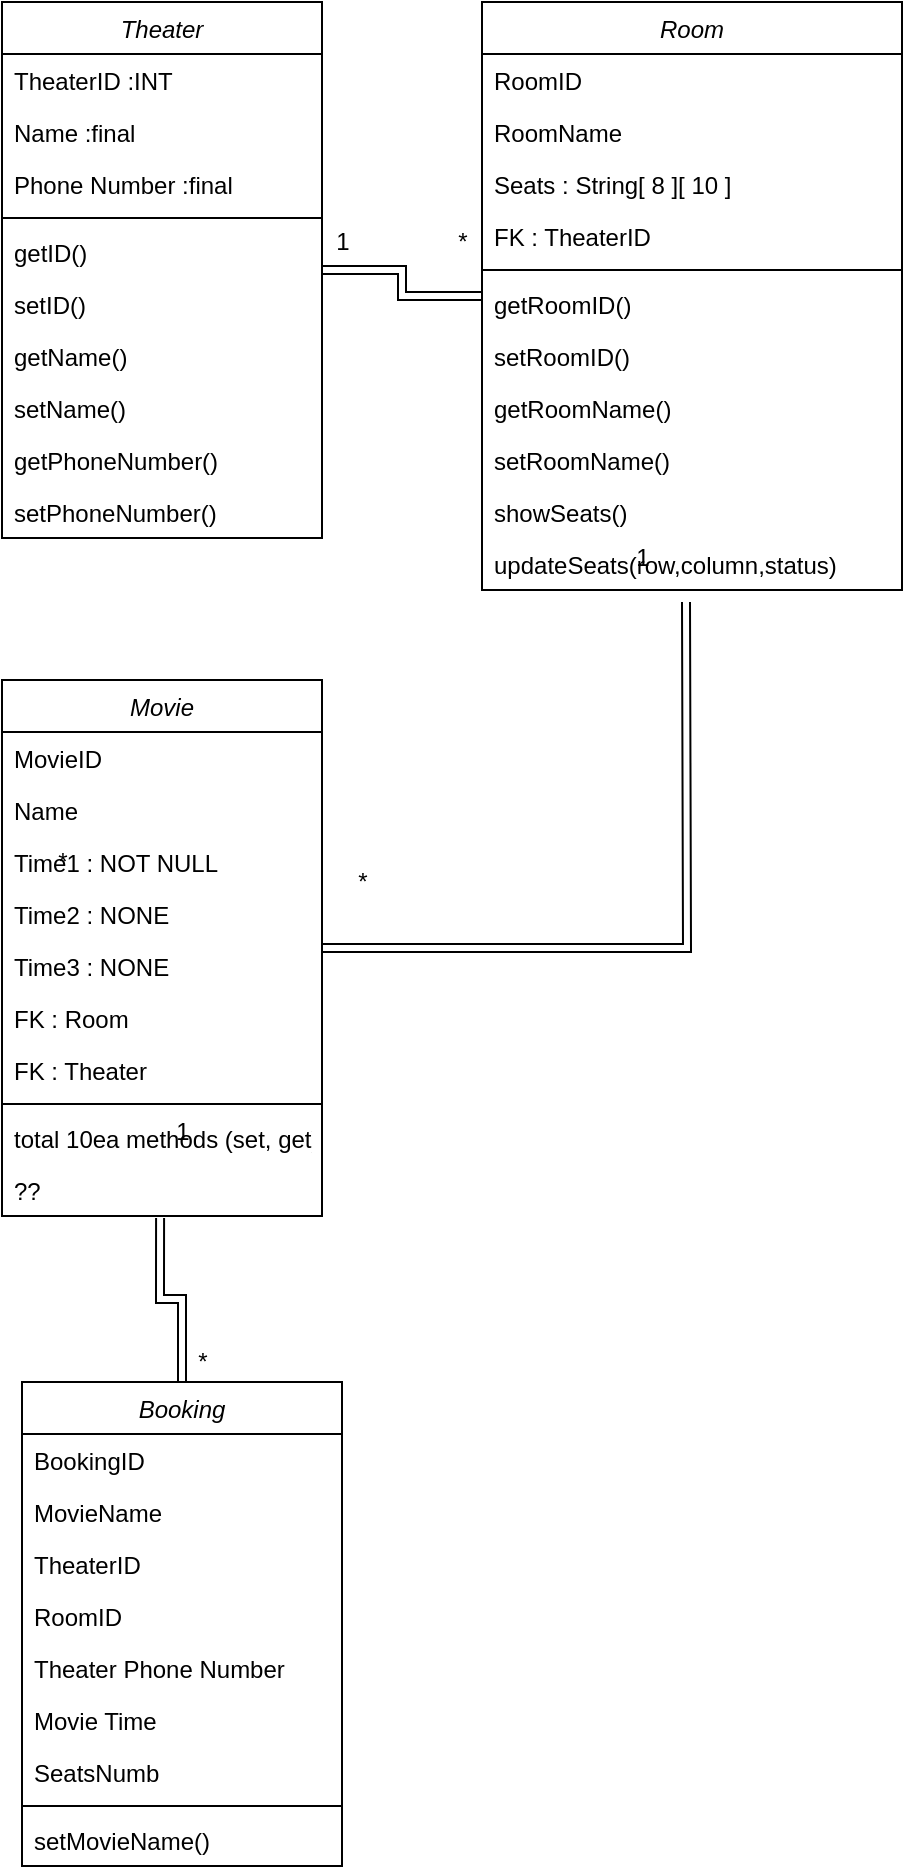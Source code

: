 <mxfile version="14.5.3" type="device"><diagram id="C5RBs43oDa-KdzZeNtuy" name="Page-1"><mxGraphModel dx="628" dy="1113" grid="1" gridSize="10" guides="1" tooltips="1" connect="1" arrows="1" fold="1" page="1" pageScale="1" pageWidth="827" pageHeight="1169" math="0" shadow="0"><root><mxCell id="WIyWlLk6GJQsqaUBKTNV-0"/><mxCell id="WIyWlLk6GJQsqaUBKTNV-1" parent="WIyWlLk6GJQsqaUBKTNV-0"/><mxCell id="K7h2o238f3SAYVdrSMue-6" value="Booking" style="swimlane;fontStyle=2;align=center;verticalAlign=top;childLayout=stackLayout;horizontal=1;startSize=26;horizontalStack=0;resizeParent=1;resizeLast=0;collapsible=1;marginBottom=0;rounded=0;shadow=0;strokeWidth=1;" vertex="1" parent="WIyWlLk6GJQsqaUBKTNV-1"><mxGeometry x="280" y="720" width="160" height="242" as="geometry"><mxRectangle x="230" y="140" width="160" height="26" as="alternateBounds"/></mxGeometry></mxCell><mxCell id="K7h2o238f3SAYVdrSMue-7" value="BookingID" style="text;align=left;verticalAlign=top;spacingLeft=4;spacingRight=4;overflow=hidden;rotatable=0;points=[[0,0.5],[1,0.5]];portConstraint=eastwest;" vertex="1" parent="K7h2o238f3SAYVdrSMue-6"><mxGeometry y="26" width="160" height="26" as="geometry"/></mxCell><mxCell id="K7h2o238f3SAYVdrSMue-8" value="MovieName" style="text;align=left;verticalAlign=top;spacingLeft=4;spacingRight=4;overflow=hidden;rotatable=0;points=[[0,0.5],[1,0.5]];portConstraint=eastwest;" vertex="1" parent="K7h2o238f3SAYVdrSMue-6"><mxGeometry y="52" width="160" height="26" as="geometry"/></mxCell><mxCell id="K7h2o238f3SAYVdrSMue-9" value="TheaterID" style="text;align=left;verticalAlign=top;spacingLeft=4;spacingRight=4;overflow=hidden;rotatable=0;points=[[0,0.5],[1,0.5]];portConstraint=eastwest;rounded=0;shadow=0;html=0;" vertex="1" parent="K7h2o238f3SAYVdrSMue-6"><mxGeometry y="78" width="160" height="26" as="geometry"/></mxCell><mxCell id="K7h2o238f3SAYVdrSMue-98" value="RoomID" style="text;align=left;verticalAlign=top;spacingLeft=4;spacingRight=4;overflow=hidden;rotatable=0;points=[[0,0.5],[1,0.5]];portConstraint=eastwest;rounded=0;shadow=0;html=0;" vertex="1" parent="K7h2o238f3SAYVdrSMue-6"><mxGeometry y="104" width="160" height="26" as="geometry"/></mxCell><mxCell id="K7h2o238f3SAYVdrSMue-65" value="Theater Phone Number" style="text;align=left;verticalAlign=top;spacingLeft=4;spacingRight=4;overflow=hidden;rotatable=0;points=[[0,0.5],[1,0.5]];portConstraint=eastwest;rounded=0;shadow=0;html=0;" vertex="1" parent="K7h2o238f3SAYVdrSMue-6"><mxGeometry y="130" width="160" height="26" as="geometry"/></mxCell><mxCell id="K7h2o238f3SAYVdrSMue-66" value="Movie Time" style="text;align=left;verticalAlign=top;spacingLeft=4;spacingRight=4;overflow=hidden;rotatable=0;points=[[0,0.5],[1,0.5]];portConstraint=eastwest;rounded=0;shadow=0;html=0;" vertex="1" parent="K7h2o238f3SAYVdrSMue-6"><mxGeometry y="156" width="160" height="26" as="geometry"/></mxCell><mxCell id="K7h2o238f3SAYVdrSMue-67" value="SeatsNumb" style="text;align=left;verticalAlign=top;spacingLeft=4;spacingRight=4;overflow=hidden;rotatable=0;points=[[0,0.5],[1,0.5]];portConstraint=eastwest;rounded=0;shadow=0;html=0;" vertex="1" parent="K7h2o238f3SAYVdrSMue-6"><mxGeometry y="182" width="160" height="26" as="geometry"/></mxCell><mxCell id="K7h2o238f3SAYVdrSMue-10" value="" style="line;html=1;strokeWidth=1;align=left;verticalAlign=middle;spacingTop=-1;spacingLeft=3;spacingRight=3;rotatable=0;labelPosition=right;points=[];portConstraint=eastwest;" vertex="1" parent="K7h2o238f3SAYVdrSMue-6"><mxGeometry y="208" width="160" height="8" as="geometry"/></mxCell><mxCell id="K7h2o238f3SAYVdrSMue-12" value="setMovieName()" style="text;align=left;verticalAlign=top;spacingLeft=4;spacingRight=4;overflow=hidden;rotatable=0;points=[[0,0.5],[1,0.5]];portConstraint=eastwest;" vertex="1" parent="K7h2o238f3SAYVdrSMue-6"><mxGeometry y="216" width="160" height="26" as="geometry"/></mxCell><mxCell id="K7h2o238f3SAYVdrSMue-13" style="edgeStyle=orthogonalEdgeStyle;rounded=0;orthogonalLoop=1;jettySize=auto;html=1;entryX=0.494;entryY=1.038;entryDx=0;entryDy=0;exitX=0.5;exitY=0;exitDx=0;exitDy=0;entryPerimeter=0;shape=link;" edge="1" parent="WIyWlLk6GJQsqaUBKTNV-1" source="K7h2o238f3SAYVdrSMue-6" target="K7h2o238f3SAYVdrSMue-29"><mxGeometry relative="1" as="geometry"><mxPoint x="250" y="351" as="sourcePoint"/><mxPoint x="240" y="260" as="targetPoint"/></mxGeometry></mxCell><mxCell id="K7h2o238f3SAYVdrSMue-64" value="" style="edgeStyle=orthogonalEdgeStyle;rounded=0;orthogonalLoop=1;jettySize=auto;html=1;shape=link;" edge="1" parent="WIyWlLk6GJQsqaUBKTNV-1" source="K7h2o238f3SAYVdrSMue-23"><mxGeometry relative="1" as="geometry"><mxPoint x="612" y="330" as="targetPoint"/></mxGeometry></mxCell><mxCell id="K7h2o238f3SAYVdrSMue-23" value="Movie" style="swimlane;fontStyle=2;align=center;verticalAlign=top;childLayout=stackLayout;horizontal=1;startSize=26;horizontalStack=0;resizeParent=1;resizeLast=0;collapsible=1;marginBottom=0;rounded=0;shadow=0;strokeWidth=1;" vertex="1" parent="WIyWlLk6GJQsqaUBKTNV-1"><mxGeometry x="270" y="369" width="160" height="268" as="geometry"><mxRectangle x="230" y="140" width="160" height="26" as="alternateBounds"/></mxGeometry></mxCell><mxCell id="K7h2o238f3SAYVdrSMue-24" value="MovieID" style="text;align=left;verticalAlign=top;spacingLeft=4;spacingRight=4;overflow=hidden;rotatable=0;points=[[0,0.5],[1,0.5]];portConstraint=eastwest;" vertex="1" parent="K7h2o238f3SAYVdrSMue-23"><mxGeometry y="26" width="160" height="26" as="geometry"/></mxCell><mxCell id="K7h2o238f3SAYVdrSMue-25" value="Name " style="text;align=left;verticalAlign=top;spacingLeft=4;spacingRight=4;overflow=hidden;rotatable=0;points=[[0,0.5],[1,0.5]];portConstraint=eastwest;" vertex="1" parent="K7h2o238f3SAYVdrSMue-23"><mxGeometry y="52" width="160" height="26" as="geometry"/></mxCell><mxCell id="K7h2o238f3SAYVdrSMue-26" value="Time1 : NOT NULL" style="text;align=left;verticalAlign=top;spacingLeft=4;spacingRight=4;overflow=hidden;rotatable=0;points=[[0,0.5],[1,0.5]];portConstraint=eastwest;rounded=0;shadow=0;html=0;" vertex="1" parent="K7h2o238f3SAYVdrSMue-23"><mxGeometry y="78" width="160" height="26" as="geometry"/></mxCell><mxCell id="K7h2o238f3SAYVdrSMue-31" value="Time2 : NONE" style="text;align=left;verticalAlign=top;spacingLeft=4;spacingRight=4;overflow=hidden;rotatable=0;points=[[0,0.5],[1,0.5]];portConstraint=eastwest;rounded=0;shadow=0;html=0;" vertex="1" parent="K7h2o238f3SAYVdrSMue-23"><mxGeometry y="104" width="160" height="26" as="geometry"/></mxCell><mxCell id="K7h2o238f3SAYVdrSMue-32" value="Time3 : NONE" style="text;align=left;verticalAlign=top;spacingLeft=4;spacingRight=4;overflow=hidden;rotatable=0;points=[[0,0.5],[1,0.5]];portConstraint=eastwest;rounded=0;shadow=0;html=0;" vertex="1" parent="K7h2o238f3SAYVdrSMue-23"><mxGeometry y="130" width="160" height="26" as="geometry"/></mxCell><mxCell id="K7h2o238f3SAYVdrSMue-99" value="FK : Room" style="text;align=left;verticalAlign=top;spacingLeft=4;spacingRight=4;overflow=hidden;rotatable=0;points=[[0,0.5],[1,0.5]];portConstraint=eastwest;rounded=0;shadow=0;html=0;" vertex="1" parent="K7h2o238f3SAYVdrSMue-23"><mxGeometry y="156" width="160" height="26" as="geometry"/></mxCell><mxCell id="K7h2o238f3SAYVdrSMue-100" value="FK : Theater&#10;" style="text;align=left;verticalAlign=top;spacingLeft=4;spacingRight=4;overflow=hidden;rotatable=0;points=[[0,0.5],[1,0.5]];portConstraint=eastwest;rounded=0;shadow=0;html=0;" vertex="1" parent="K7h2o238f3SAYVdrSMue-23"><mxGeometry y="182" width="160" height="26" as="geometry"/></mxCell><mxCell id="K7h2o238f3SAYVdrSMue-27" value="" style="line;html=1;strokeWidth=1;align=left;verticalAlign=middle;spacingTop=-1;spacingLeft=3;spacingRight=3;rotatable=0;labelPosition=right;points=[];portConstraint=eastwest;" vertex="1" parent="K7h2o238f3SAYVdrSMue-23"><mxGeometry y="208" width="160" height="8" as="geometry"/></mxCell><mxCell id="K7h2o238f3SAYVdrSMue-28" value="total 10ea methods (set, get)" style="text;align=left;verticalAlign=top;spacingLeft=4;spacingRight=4;overflow=hidden;rotatable=0;points=[[0,0.5],[1,0.5]];portConstraint=eastwest;" vertex="1" parent="K7h2o238f3SAYVdrSMue-23"><mxGeometry y="216" width="160" height="26" as="geometry"/></mxCell><mxCell id="K7h2o238f3SAYVdrSMue-29" value="??" style="text;align=left;verticalAlign=top;spacingLeft=4;spacingRight=4;overflow=hidden;rotatable=0;points=[[0,0.5],[1,0.5]];portConstraint=eastwest;" vertex="1" parent="K7h2o238f3SAYVdrSMue-23"><mxGeometry y="242" width="160" height="26" as="geometry"/></mxCell><mxCell id="K7h2o238f3SAYVdrSMue-84" value="" style="edgeStyle=orthogonalEdgeStyle;rounded=0;orthogonalLoop=1;jettySize=auto;html=1;shape=link;" edge="1" parent="WIyWlLk6GJQsqaUBKTNV-1" source="K7h2o238f3SAYVdrSMue-55" target="K7h2o238f3SAYVdrSMue-73"><mxGeometry relative="1" as="geometry"/></mxCell><mxCell id="K7h2o238f3SAYVdrSMue-55" value="Theater" style="swimlane;fontStyle=2;align=center;verticalAlign=top;childLayout=stackLayout;horizontal=1;startSize=26;horizontalStack=0;resizeParent=1;resizeLast=0;collapsible=1;marginBottom=0;rounded=0;shadow=0;strokeWidth=1;" vertex="1" parent="WIyWlLk6GJQsqaUBKTNV-1"><mxGeometry x="270" y="30.0" width="160" height="268" as="geometry"><mxRectangle x="230" y="140" width="160" height="26" as="alternateBounds"/></mxGeometry></mxCell><mxCell id="K7h2o238f3SAYVdrSMue-56" value="TheaterID :INT" style="text;align=left;verticalAlign=top;spacingLeft=4;spacingRight=4;overflow=hidden;rotatable=0;points=[[0,0.5],[1,0.5]];portConstraint=eastwest;" vertex="1" parent="K7h2o238f3SAYVdrSMue-55"><mxGeometry y="26" width="160" height="26" as="geometry"/></mxCell><mxCell id="K7h2o238f3SAYVdrSMue-57" value="Name :final&#10;" style="text;align=left;verticalAlign=top;spacingLeft=4;spacingRight=4;overflow=hidden;rotatable=0;points=[[0,0.5],[1,0.5]];portConstraint=eastwest;" vertex="1" parent="K7h2o238f3SAYVdrSMue-55"><mxGeometry y="52" width="160" height="26" as="geometry"/></mxCell><mxCell id="K7h2o238f3SAYVdrSMue-58" value="Phone Number :final" style="text;align=left;verticalAlign=top;spacingLeft=4;spacingRight=4;overflow=hidden;rotatable=0;points=[[0,0.5],[1,0.5]];portConstraint=eastwest;rounded=0;shadow=0;html=0;" vertex="1" parent="K7h2o238f3SAYVdrSMue-55"><mxGeometry y="78" width="160" height="26" as="geometry"/></mxCell><mxCell id="K7h2o238f3SAYVdrSMue-61" value="" style="line;html=1;strokeWidth=1;align=left;verticalAlign=middle;spacingTop=-1;spacingLeft=3;spacingRight=3;rotatable=0;labelPosition=right;points=[];portConstraint=eastwest;" vertex="1" parent="K7h2o238f3SAYVdrSMue-55"><mxGeometry y="104" width="160" height="8" as="geometry"/></mxCell><mxCell id="K7h2o238f3SAYVdrSMue-71" value="getID()" style="text;align=left;verticalAlign=top;spacingLeft=4;spacingRight=4;overflow=hidden;rotatable=0;points=[[0,0.5],[1,0.5]];portConstraint=eastwest;" vertex="1" parent="K7h2o238f3SAYVdrSMue-55"><mxGeometry y="112" width="160" height="26" as="geometry"/></mxCell><mxCell id="K7h2o238f3SAYVdrSMue-72" value="setID()" style="text;align=left;verticalAlign=top;spacingLeft=4;spacingRight=4;overflow=hidden;rotatable=0;points=[[0,0.5],[1,0.5]];portConstraint=eastwest;" vertex="1" parent="K7h2o238f3SAYVdrSMue-55"><mxGeometry y="138" width="160" height="26" as="geometry"/></mxCell><mxCell id="K7h2o238f3SAYVdrSMue-62" value="getName()" style="text;align=left;verticalAlign=top;spacingLeft=4;spacingRight=4;overflow=hidden;rotatable=0;points=[[0,0.5],[1,0.5]];portConstraint=eastwest;" vertex="1" parent="K7h2o238f3SAYVdrSMue-55"><mxGeometry y="164" width="160" height="26" as="geometry"/></mxCell><mxCell id="K7h2o238f3SAYVdrSMue-70" value="setName()" style="text;align=left;verticalAlign=top;spacingLeft=4;spacingRight=4;overflow=hidden;rotatable=0;points=[[0,0.5],[1,0.5]];portConstraint=eastwest;" vertex="1" parent="K7h2o238f3SAYVdrSMue-55"><mxGeometry y="190" width="160" height="26" as="geometry"/></mxCell><mxCell id="K7h2o238f3SAYVdrSMue-63" value="getPhoneNumber()" style="text;align=left;verticalAlign=top;spacingLeft=4;spacingRight=4;overflow=hidden;rotatable=0;points=[[0,0.5],[1,0.5]];portConstraint=eastwest;" vertex="1" parent="K7h2o238f3SAYVdrSMue-55"><mxGeometry y="216" width="160" height="26" as="geometry"/></mxCell><mxCell id="K7h2o238f3SAYVdrSMue-69" value="setPhoneNumber()" style="text;align=left;verticalAlign=top;spacingLeft=4;spacingRight=4;overflow=hidden;rotatable=0;points=[[0,0.5],[1,0.5]];portConstraint=eastwest;" vertex="1" parent="K7h2o238f3SAYVdrSMue-55"><mxGeometry y="242" width="160" height="26" as="geometry"/></mxCell><mxCell id="K7h2o238f3SAYVdrSMue-73" value="Room" style="swimlane;fontStyle=2;align=center;verticalAlign=top;childLayout=stackLayout;horizontal=1;startSize=26;horizontalStack=0;resizeParent=1;resizeLast=0;collapsible=1;marginBottom=0;rounded=0;shadow=0;strokeWidth=1;" vertex="1" parent="WIyWlLk6GJQsqaUBKTNV-1"><mxGeometry x="510" y="30" width="210" height="294" as="geometry"><mxRectangle x="230" y="140" width="160" height="26" as="alternateBounds"/></mxGeometry></mxCell><mxCell id="K7h2o238f3SAYVdrSMue-75" value="RoomID" style="text;align=left;verticalAlign=top;spacingLeft=4;spacingRight=4;overflow=hidden;rotatable=0;points=[[0,0.5],[1,0.5]];portConstraint=eastwest;" vertex="1" parent="K7h2o238f3SAYVdrSMue-73"><mxGeometry y="26" width="210" height="26" as="geometry"/></mxCell><mxCell id="K7h2o238f3SAYVdrSMue-76" value="RoomName" style="text;align=left;verticalAlign=top;spacingLeft=4;spacingRight=4;overflow=hidden;rotatable=0;points=[[0,0.5],[1,0.5]];portConstraint=eastwest;rounded=0;shadow=0;html=0;" vertex="1" parent="K7h2o238f3SAYVdrSMue-73"><mxGeometry y="52" width="210" height="26" as="geometry"/></mxCell><mxCell id="K7h2o238f3SAYVdrSMue-85" value="Seats : String[ 8 ][ 10 ]" style="text;align=left;verticalAlign=top;spacingLeft=4;spacingRight=4;overflow=hidden;rotatable=0;points=[[0,0.5],[1,0.5]];portConstraint=eastwest;rounded=0;shadow=0;html=0;" vertex="1" parent="K7h2o238f3SAYVdrSMue-73"><mxGeometry y="78" width="210" height="26" as="geometry"/></mxCell><mxCell id="K7h2o238f3SAYVdrSMue-97" value="FK : TheaterID" style="text;align=left;verticalAlign=top;spacingLeft=4;spacingRight=4;overflow=hidden;rotatable=0;points=[[0,0.5],[1,0.5]];portConstraint=eastwest;rounded=0;shadow=0;html=0;" vertex="1" parent="K7h2o238f3SAYVdrSMue-73"><mxGeometry y="104" width="210" height="26" as="geometry"/></mxCell><mxCell id="K7h2o238f3SAYVdrSMue-77" value="" style="line;html=1;strokeWidth=1;align=left;verticalAlign=middle;spacingTop=-1;spacingLeft=3;spacingRight=3;rotatable=0;labelPosition=right;points=[];portConstraint=eastwest;" vertex="1" parent="K7h2o238f3SAYVdrSMue-73"><mxGeometry y="130" width="210" height="8" as="geometry"/></mxCell><mxCell id="K7h2o238f3SAYVdrSMue-78" value="getRoomID()" style="text;align=left;verticalAlign=top;spacingLeft=4;spacingRight=4;overflow=hidden;rotatable=0;points=[[0,0.5],[1,0.5]];portConstraint=eastwest;" vertex="1" parent="K7h2o238f3SAYVdrSMue-73"><mxGeometry y="138" width="210" height="26" as="geometry"/></mxCell><mxCell id="K7h2o238f3SAYVdrSMue-83" value="setRoomID()" style="text;align=left;verticalAlign=top;spacingLeft=4;spacingRight=4;overflow=hidden;rotatable=0;points=[[0,0.5],[1,0.5]];portConstraint=eastwest;" vertex="1" parent="K7h2o238f3SAYVdrSMue-73"><mxGeometry y="164" width="210" height="26" as="geometry"/></mxCell><mxCell id="K7h2o238f3SAYVdrSMue-79" value="getRoomName()" style="text;align=left;verticalAlign=top;spacingLeft=4;spacingRight=4;overflow=hidden;rotatable=0;points=[[0,0.5],[1,0.5]];portConstraint=eastwest;" vertex="1" parent="K7h2o238f3SAYVdrSMue-73"><mxGeometry y="190" width="210" height="26" as="geometry"/></mxCell><mxCell id="K7h2o238f3SAYVdrSMue-82" value="setRoomName()" style="text;align=left;verticalAlign=top;spacingLeft=4;spacingRight=4;overflow=hidden;rotatable=0;points=[[0,0.5],[1,0.5]];portConstraint=eastwest;" vertex="1" parent="K7h2o238f3SAYVdrSMue-73"><mxGeometry y="216" width="210" height="26" as="geometry"/></mxCell><mxCell id="K7h2o238f3SAYVdrSMue-80" value="showSeats()" style="text;align=left;verticalAlign=top;spacingLeft=4;spacingRight=4;overflow=hidden;rotatable=0;points=[[0,0.5],[1,0.5]];portConstraint=eastwest;" vertex="1" parent="K7h2o238f3SAYVdrSMue-73"><mxGeometry y="242" width="210" height="26" as="geometry"/></mxCell><mxCell id="K7h2o238f3SAYVdrSMue-81" value="updateSeats(row,column,status)" style="text;align=left;verticalAlign=top;spacingLeft=4;spacingRight=4;overflow=hidden;rotatable=0;points=[[0,0.5],[1,0.5]];portConstraint=eastwest;" vertex="1" parent="K7h2o238f3SAYVdrSMue-73"><mxGeometry y="268" width="210" height="26" as="geometry"/></mxCell><mxCell id="K7h2o238f3SAYVdrSMue-87" value="*" style="text;html=1;align=center;verticalAlign=middle;resizable=0;points=[];autosize=1;" vertex="1" parent="WIyWlLk6GJQsqaUBKTNV-1"><mxGeometry x="490" y="140" width="20" height="20" as="geometry"/></mxCell><mxCell id="K7h2o238f3SAYVdrSMue-88" value="1" style="text;html=1;align=center;verticalAlign=middle;resizable=0;points=[];autosize=1;" vertex="1" parent="WIyWlLk6GJQsqaUBKTNV-1"><mxGeometry x="430" y="140" width="20" height="20" as="geometry"/></mxCell><mxCell id="K7h2o238f3SAYVdrSMue-89" value="*" style="text;html=1;align=center;verticalAlign=middle;resizable=0;points=[];autosize=1;" vertex="1" parent="WIyWlLk6GJQsqaUBKTNV-1"><mxGeometry x="440" y="460" width="20" height="20" as="geometry"/></mxCell><mxCell id="K7h2o238f3SAYVdrSMue-90" value="1" style="text;html=1;align=center;verticalAlign=middle;resizable=0;points=[];autosize=1;" vertex="1" parent="WIyWlLk6GJQsqaUBKTNV-1"><mxGeometry x="580" y="298" width="20" height="20" as="geometry"/></mxCell><mxCell id="K7h2o238f3SAYVdrSMue-92" value="*" style="text;html=1;align=center;verticalAlign=middle;resizable=0;points=[];autosize=1;" vertex="1" parent="WIyWlLk6GJQsqaUBKTNV-1"><mxGeometry x="290" y="450" width="20" height="20" as="geometry"/></mxCell><mxCell id="K7h2o238f3SAYVdrSMue-95" value="1" style="text;html=1;align=center;verticalAlign=middle;resizable=0;points=[];autosize=1;" vertex="1" parent="WIyWlLk6GJQsqaUBKTNV-1"><mxGeometry x="350" y="585" width="20" height="20" as="geometry"/></mxCell><mxCell id="K7h2o238f3SAYVdrSMue-96" value="*" style="text;html=1;align=center;verticalAlign=middle;resizable=0;points=[];autosize=1;" vertex="1" parent="WIyWlLk6GJQsqaUBKTNV-1"><mxGeometry x="360" y="700" width="20" height="20" as="geometry"/></mxCell></root></mxGraphModel></diagram></mxfile>